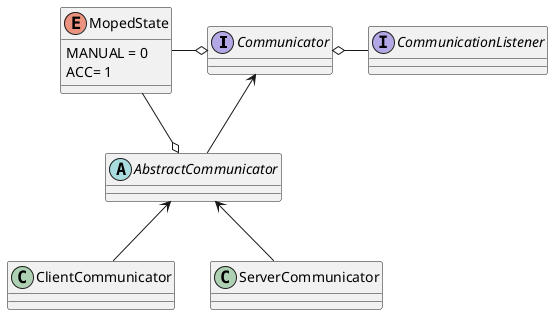 @startuml
Communicator <-- AbstractCommunicator
AbstractCommunicator <-- ClientCommunicator
AbstractCommunicator <-- ServerCommunicator
Communicator o- CommunicationListener
MopedState -o AbstractCommunicator
MopedState -o Communicator


interface Communicator

interface CommunicationListener

abstract class AbstractCommunicator

class ClientCommunicator

class ServerCommunicator

Enum MopedState {
  MANUAL = 0
  ACC= 1
}
@enduml